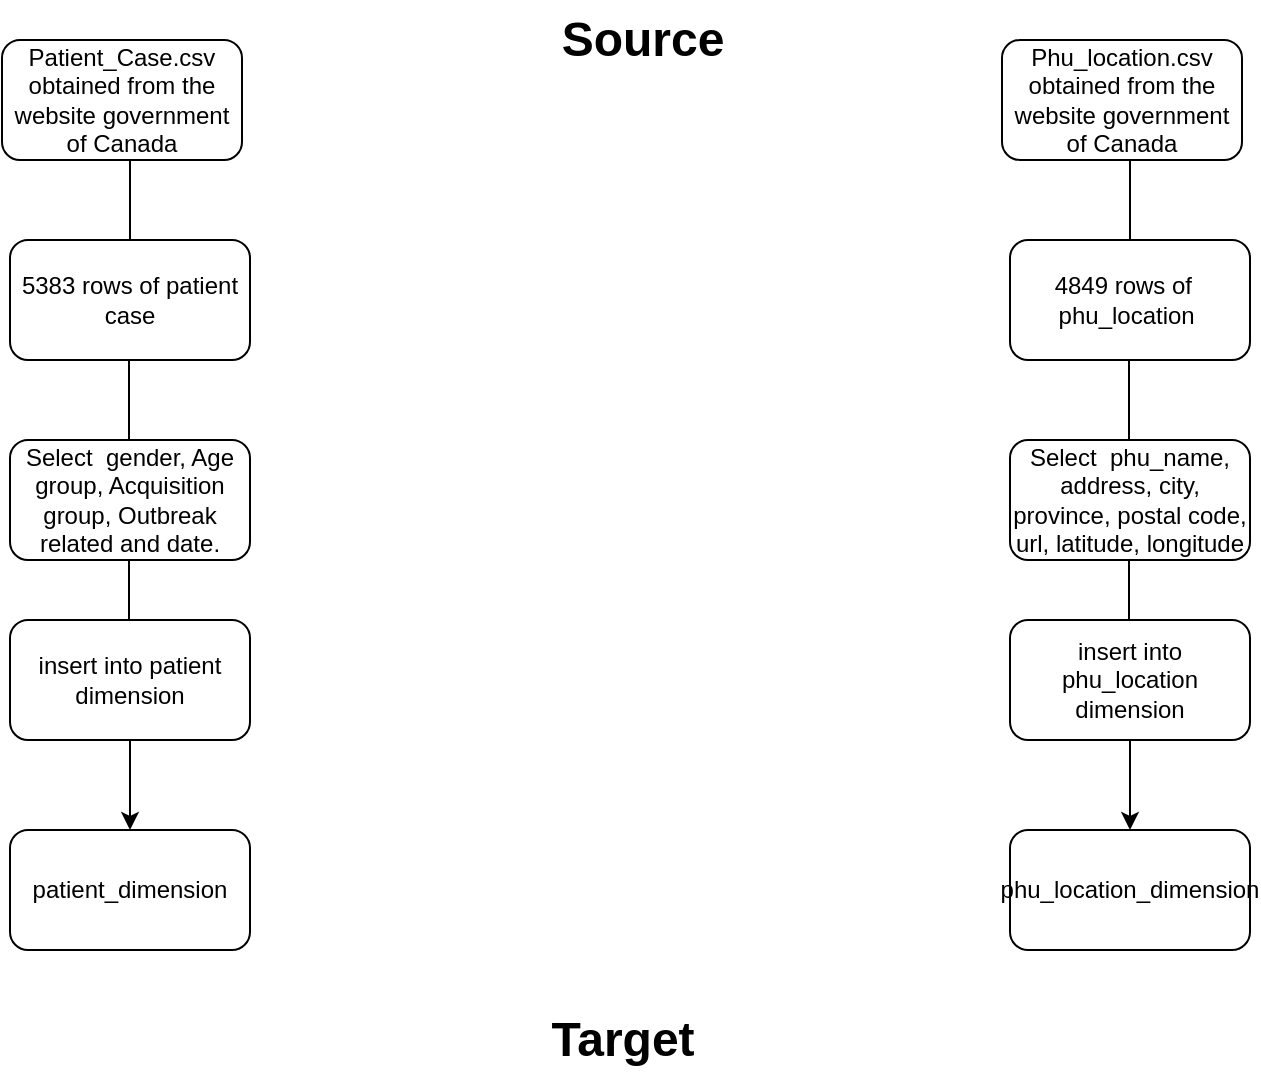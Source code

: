 <mxfile version="14.4.6" type="device"><diagram id="C5RBs43oDa-KdzZeNtuy" name="Page-1"><mxGraphModel dx="946" dy="645" grid="1" gridSize="10" guides="1" tooltips="1" connect="1" arrows="1" fold="1" page="1" pageScale="1" pageWidth="827" pageHeight="1169" math="0" shadow="0"><root><mxCell id="WIyWlLk6GJQsqaUBKTNV-0"/><mxCell id="WIyWlLk6GJQsqaUBKTNV-1" parent="WIyWlLk6GJQsqaUBKTNV-0"/><mxCell id="2XYbo0zMcuCL0oRjKnpU-0" value="Patient_Case.csv obtained from the website government of Canada" style="rounded=1;whiteSpace=wrap;html=1;" vertex="1" parent="WIyWlLk6GJQsqaUBKTNV-1"><mxGeometry x="120" y="30" width="120" height="60" as="geometry"/></mxCell><mxCell id="2XYbo0zMcuCL0oRjKnpU-1" value="" style="endArrow=none;html=1;" edge="1" parent="WIyWlLk6GJQsqaUBKTNV-1"><mxGeometry width="50" height="50" relative="1" as="geometry"><mxPoint x="184" y="150" as="sourcePoint"/><mxPoint x="184" y="90" as="targetPoint"/></mxGeometry></mxCell><mxCell id="2XYbo0zMcuCL0oRjKnpU-2" value="5383 rows of patient case" style="rounded=1;whiteSpace=wrap;html=1;" vertex="1" parent="WIyWlLk6GJQsqaUBKTNV-1"><mxGeometry x="124" y="130" width="120" height="60" as="geometry"/></mxCell><mxCell id="2XYbo0zMcuCL0oRjKnpU-4" value="Select &amp;nbsp;gender, Age group, Acquisition group, Outbreak related and date." style="rounded=1;whiteSpace=wrap;html=1;" vertex="1" parent="WIyWlLk6GJQsqaUBKTNV-1"><mxGeometry x="124" y="230" width="120" height="60" as="geometry"/></mxCell><mxCell id="2XYbo0zMcuCL0oRjKnpU-21" style="edgeStyle=orthogonalEdgeStyle;rounded=0;orthogonalLoop=1;jettySize=auto;html=1;exitX=0.5;exitY=1;exitDx=0;exitDy=0;entryX=0.5;entryY=0;entryDx=0;entryDy=0;" edge="1" parent="WIyWlLk6GJQsqaUBKTNV-1" source="2XYbo0zMcuCL0oRjKnpU-5" target="2XYbo0zMcuCL0oRjKnpU-6"><mxGeometry relative="1" as="geometry"/></mxCell><mxCell id="2XYbo0zMcuCL0oRjKnpU-5" value="insert into patient dimension" style="rounded=1;whiteSpace=wrap;html=1;" vertex="1" parent="WIyWlLk6GJQsqaUBKTNV-1"><mxGeometry x="124" y="320" width="120" height="60" as="geometry"/></mxCell><mxCell id="2XYbo0zMcuCL0oRjKnpU-6" value="patient_dimension" style="rounded=1;whiteSpace=wrap;html=1;" vertex="1" parent="WIyWlLk6GJQsqaUBKTNV-1"><mxGeometry x="124" y="425" width="120" height="60" as="geometry"/></mxCell><mxCell id="2XYbo0zMcuCL0oRjKnpU-7" value="Phu_location.csv obtained from the website government of Canada" style="rounded=1;whiteSpace=wrap;html=1;" vertex="1" parent="WIyWlLk6GJQsqaUBKTNV-1"><mxGeometry x="620" y="30" width="120" height="60" as="geometry"/></mxCell><mxCell id="2XYbo0zMcuCL0oRjKnpU-8" value="" style="endArrow=none;html=1;" edge="1" parent="WIyWlLk6GJQsqaUBKTNV-1"><mxGeometry width="50" height="50" relative="1" as="geometry"><mxPoint x="684" y="150" as="sourcePoint"/><mxPoint x="684" y="90" as="targetPoint"/></mxGeometry></mxCell><mxCell id="2XYbo0zMcuCL0oRjKnpU-9" value="4849 rows of &amp;nbsp; phu_location&amp;nbsp;" style="rounded=1;whiteSpace=wrap;html=1;" vertex="1" parent="WIyWlLk6GJQsqaUBKTNV-1"><mxGeometry x="624" y="130" width="120" height="60" as="geometry"/></mxCell><mxCell id="2XYbo0zMcuCL0oRjKnpU-11" value="Select &amp;nbsp;phu_name, address, city, province, postal code, url, latitude, longitude" style="rounded=1;whiteSpace=wrap;html=1;" vertex="1" parent="WIyWlLk6GJQsqaUBKTNV-1"><mxGeometry x="624" y="230" width="120" height="60" as="geometry"/></mxCell><mxCell id="2XYbo0zMcuCL0oRjKnpU-25" style="edgeStyle=orthogonalEdgeStyle;rounded=0;orthogonalLoop=1;jettySize=auto;html=1;exitX=0.5;exitY=1;exitDx=0;exitDy=0;entryX=0.5;entryY=0;entryDx=0;entryDy=0;" edge="1" parent="WIyWlLk6GJQsqaUBKTNV-1" source="2XYbo0zMcuCL0oRjKnpU-12" target="2XYbo0zMcuCL0oRjKnpU-13"><mxGeometry relative="1" as="geometry"/></mxCell><mxCell id="2XYbo0zMcuCL0oRjKnpU-12" value="insert into phu_location dimension" style="rounded=1;whiteSpace=wrap;html=1;" vertex="1" parent="WIyWlLk6GJQsqaUBKTNV-1"><mxGeometry x="624" y="320" width="120" height="60" as="geometry"/></mxCell><mxCell id="2XYbo0zMcuCL0oRjKnpU-13" value="phu_location_dimension" style="rounded=1;whiteSpace=wrap;html=1;" vertex="1" parent="WIyWlLk6GJQsqaUBKTNV-1"><mxGeometry x="624" y="425" width="120" height="60" as="geometry"/></mxCell><mxCell id="2XYbo0zMcuCL0oRjKnpU-14" value="" style="endArrow=none;html=1;" edge="1" parent="WIyWlLk6GJQsqaUBKTNV-1"><mxGeometry width="50" height="50" relative="1" as="geometry"><mxPoint x="183.5" y="230" as="sourcePoint"/><mxPoint x="183.5" y="190" as="targetPoint"/></mxGeometry></mxCell><mxCell id="2XYbo0zMcuCL0oRjKnpU-20" value="" style="endArrow=none;html=1;" edge="1" parent="WIyWlLk6GJQsqaUBKTNV-1"><mxGeometry width="50" height="50" relative="1" as="geometry"><mxPoint x="183.5" y="320" as="sourcePoint"/><mxPoint x="183.5" y="290" as="targetPoint"/><Array as="points"><mxPoint x="183.5" y="300"/></Array></mxGeometry></mxCell><mxCell id="2XYbo0zMcuCL0oRjKnpU-22" value="" style="endArrow=none;html=1;" edge="1" parent="WIyWlLk6GJQsqaUBKTNV-1"><mxGeometry width="50" height="50" relative="1" as="geometry"><mxPoint x="683.5" y="230" as="sourcePoint"/><mxPoint x="683.5" y="190" as="targetPoint"/></mxGeometry></mxCell><mxCell id="2XYbo0zMcuCL0oRjKnpU-24" value="" style="endArrow=none;html=1;" edge="1" parent="WIyWlLk6GJQsqaUBKTNV-1"><mxGeometry width="50" height="50" relative="1" as="geometry"><mxPoint x="683.5" y="320" as="sourcePoint"/><mxPoint x="683.5" y="290" as="targetPoint"/></mxGeometry></mxCell><mxCell id="2XYbo0zMcuCL0oRjKnpU-26" value="Source" style="text;strokeColor=none;fillColor=none;html=1;fontSize=24;fontStyle=1;verticalAlign=middle;align=center;" vertex="1" parent="WIyWlLk6GJQsqaUBKTNV-1"><mxGeometry x="390" y="10" width="100" height="40" as="geometry"/></mxCell><mxCell id="2XYbo0zMcuCL0oRjKnpU-27" value="Target" style="text;strokeColor=none;fillColor=none;html=1;fontSize=24;fontStyle=1;verticalAlign=middle;align=center;" vertex="1" parent="WIyWlLk6GJQsqaUBKTNV-1"><mxGeometry x="380" y="510" width="100" height="40" as="geometry"/></mxCell></root></mxGraphModel></diagram></mxfile>